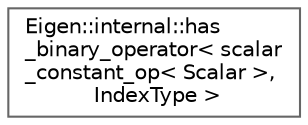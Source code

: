 digraph "类继承关系图"
{
 // LATEX_PDF_SIZE
  bgcolor="transparent";
  edge [fontname=Helvetica,fontsize=10,labelfontname=Helvetica,labelfontsize=10];
  node [fontname=Helvetica,fontsize=10,shape=box,height=0.2,width=0.4];
  rankdir="LR";
  Node0 [id="Node000000",label="Eigen::internal::has\l_binary_operator\< scalar\l_constant_op\< Scalar \>,\l IndexType \>",height=0.2,width=0.4,color="grey40", fillcolor="white", style="filled",URL="$struct_eigen_1_1internal_1_1has__binary__operator_3_01scalar__constant__op_3_01_scalar_01_4_00_01_index_type_01_4.html",tooltip=" "];
}
